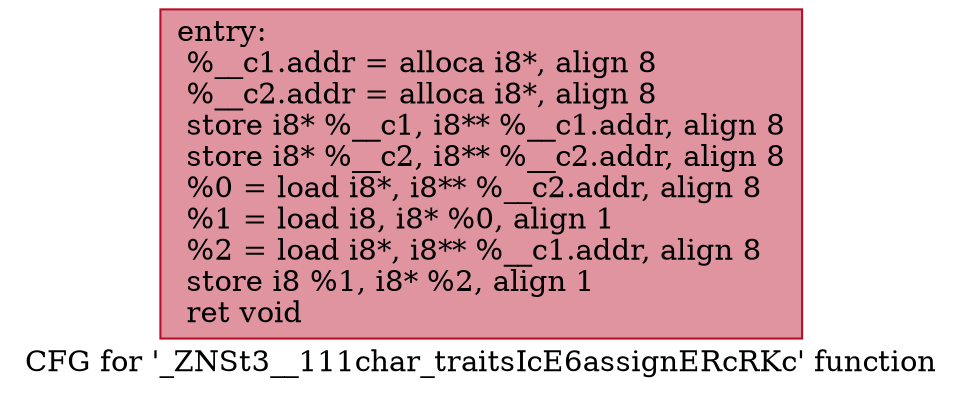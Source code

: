 digraph "CFG for '_ZNSt3__111char_traitsIcE6assignERcRKc' function" {
	label="CFG for '_ZNSt3__111char_traitsIcE6assignERcRKc' function";

	Node0x600003e7e480 [shape=record,color="#b70d28ff", style=filled, fillcolor="#b70d2870",label="{entry:\l  %__c1.addr = alloca i8*, align 8\l  %__c2.addr = alloca i8*, align 8\l  store i8* %__c1, i8** %__c1.addr, align 8\l  store i8* %__c2, i8** %__c2.addr, align 8\l  %0 = load i8*, i8** %__c2.addr, align 8\l  %1 = load i8, i8* %0, align 1\l  %2 = load i8*, i8** %__c1.addr, align 8\l  store i8 %1, i8* %2, align 1\l  ret void\l}"];
}
